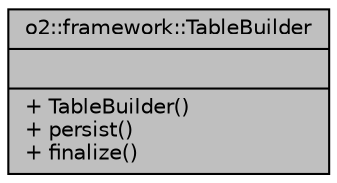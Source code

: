 digraph "o2::framework::TableBuilder"
{
 // INTERACTIVE_SVG=YES
  bgcolor="transparent";
  edge [fontname="Helvetica",fontsize="10",labelfontname="Helvetica",labelfontsize="10"];
  node [fontname="Helvetica",fontsize="10",shape=record];
  Node1 [label="{o2::framework::TableBuilder\n||+ TableBuilder()\l+ persist()\l+ finalize()\l}",height=0.2,width=0.4,color="black", fillcolor="grey75", style="filled" fontcolor="black"];
}

